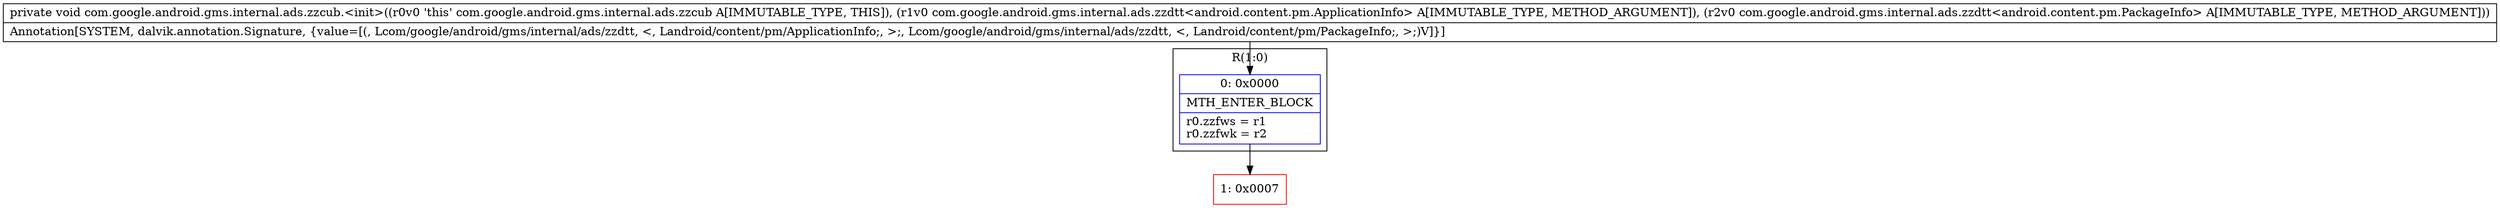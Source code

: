 digraph "CFG forcom.google.android.gms.internal.ads.zzcub.\<init\>(Lcom\/google\/android\/gms\/internal\/ads\/zzdtt;Lcom\/google\/android\/gms\/internal\/ads\/zzdtt;)V" {
subgraph cluster_Region_1371435781 {
label = "R(1:0)";
node [shape=record,color=blue];
Node_0 [shape=record,label="{0\:\ 0x0000|MTH_ENTER_BLOCK\l|r0.zzfws = r1\lr0.zzfwk = r2\l}"];
}
Node_1 [shape=record,color=red,label="{1\:\ 0x0007}"];
MethodNode[shape=record,label="{private void com.google.android.gms.internal.ads.zzcub.\<init\>((r0v0 'this' com.google.android.gms.internal.ads.zzcub A[IMMUTABLE_TYPE, THIS]), (r1v0 com.google.android.gms.internal.ads.zzdtt\<android.content.pm.ApplicationInfo\> A[IMMUTABLE_TYPE, METHOD_ARGUMENT]), (r2v0 com.google.android.gms.internal.ads.zzdtt\<android.content.pm.PackageInfo\> A[IMMUTABLE_TYPE, METHOD_ARGUMENT]))  | Annotation[SYSTEM, dalvik.annotation.Signature, \{value=[(, Lcom\/google\/android\/gms\/internal\/ads\/zzdtt, \<, Landroid\/content\/pm\/ApplicationInfo;, \>;, Lcom\/google\/android\/gms\/internal\/ads\/zzdtt, \<, Landroid\/content\/pm\/PackageInfo;, \>;)V]\}]\l}"];
MethodNode -> Node_0;
Node_0 -> Node_1;
}

